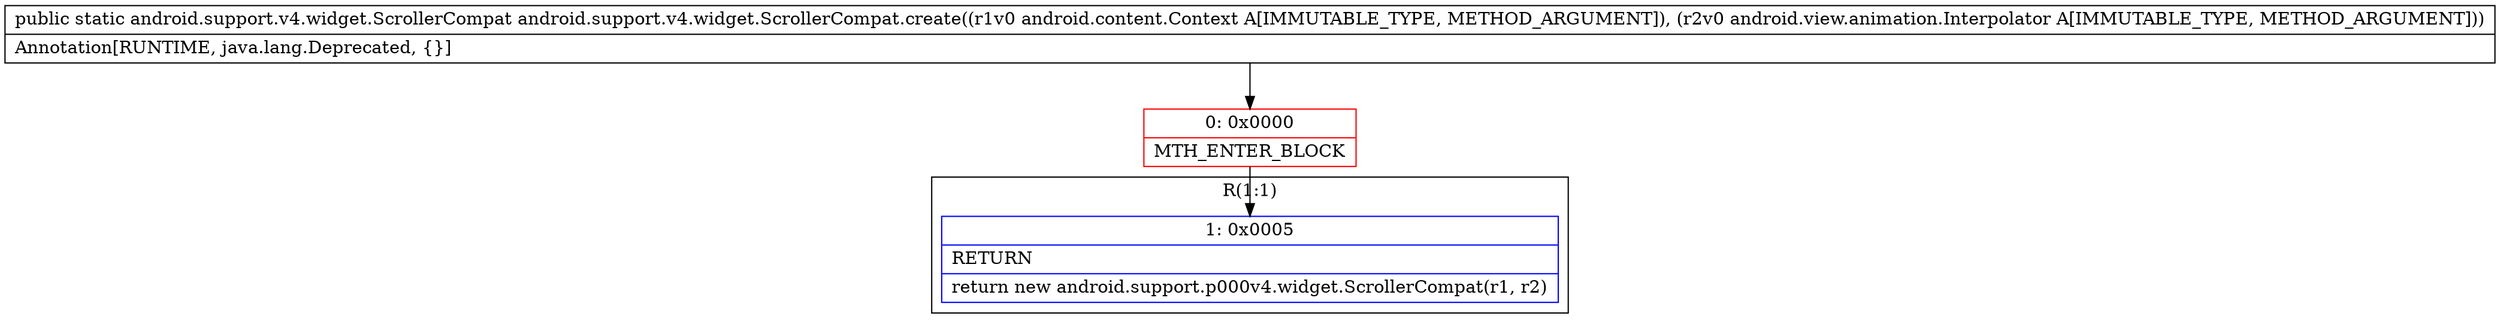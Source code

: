 digraph "CFG forandroid.support.v4.widget.ScrollerCompat.create(Landroid\/content\/Context;Landroid\/view\/animation\/Interpolator;)Landroid\/support\/v4\/widget\/ScrollerCompat;" {
subgraph cluster_Region_2074466467 {
label = "R(1:1)";
node [shape=record,color=blue];
Node_1 [shape=record,label="{1\:\ 0x0005|RETURN\l|return new android.support.p000v4.widget.ScrollerCompat(r1, r2)\l}"];
}
Node_0 [shape=record,color=red,label="{0\:\ 0x0000|MTH_ENTER_BLOCK\l}"];
MethodNode[shape=record,label="{public static android.support.v4.widget.ScrollerCompat android.support.v4.widget.ScrollerCompat.create((r1v0 android.content.Context A[IMMUTABLE_TYPE, METHOD_ARGUMENT]), (r2v0 android.view.animation.Interpolator A[IMMUTABLE_TYPE, METHOD_ARGUMENT]))  | Annotation[RUNTIME, java.lang.Deprecated, \{\}]\l}"];
MethodNode -> Node_0;
Node_0 -> Node_1;
}

